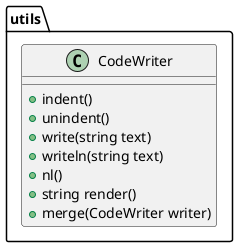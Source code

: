 @startuml

namespace utils {

class CodeWriter {
	+ indent()
	+ unindent()
	+ write(string text)
	+ writeln(string text)
	+ nl()
	+ string render()
	+ merge(CodeWriter writer)
}

}

@enduml
